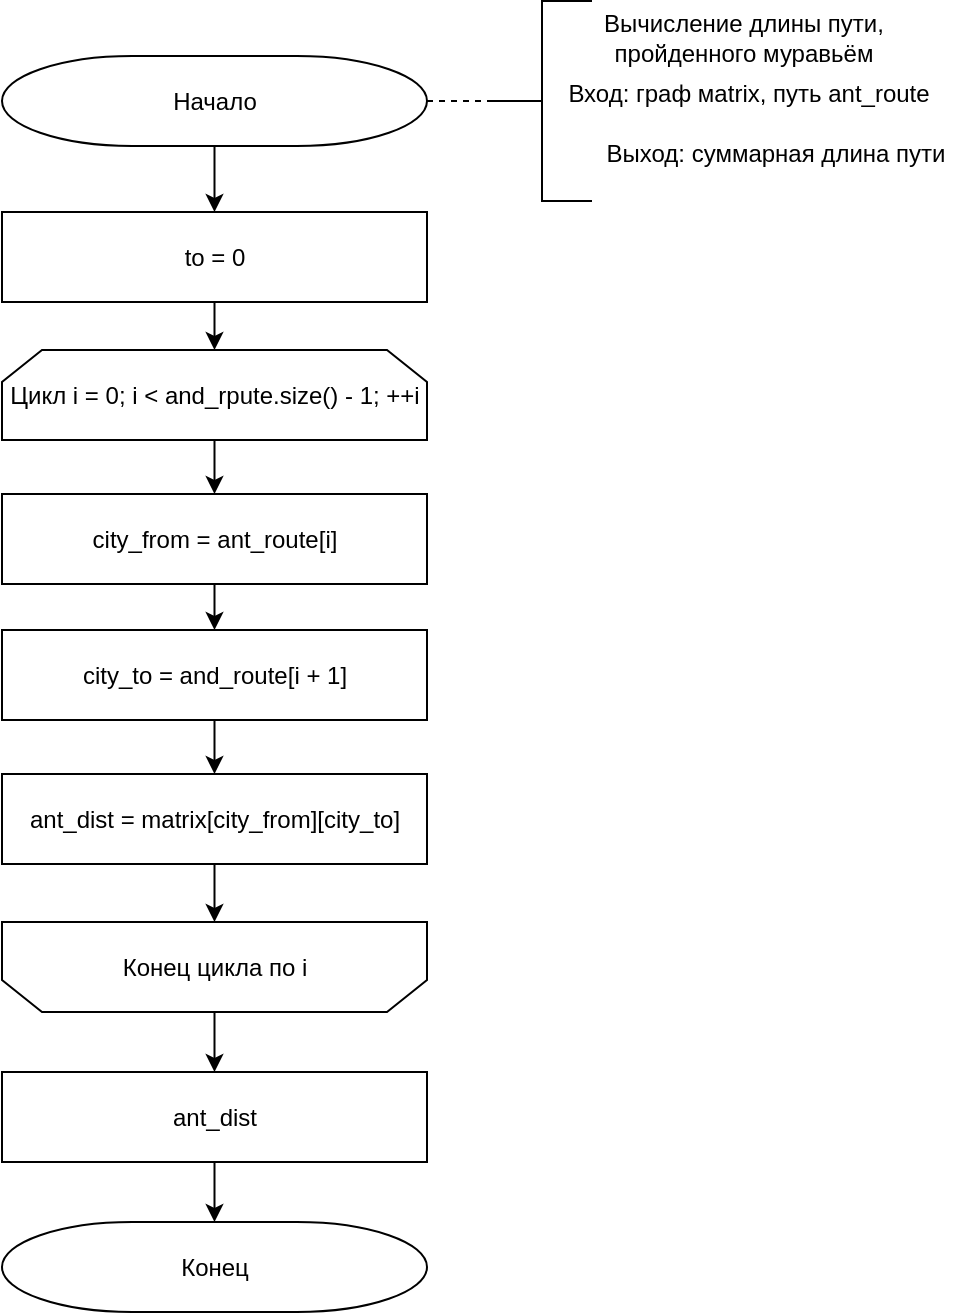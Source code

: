 <mxfile version="23.0.2" type="device">
  <diagram name="Page-1" id="5JqMrbOeXrTyXNtUPrqq">
    <mxGraphModel dx="941" dy="644" grid="0" gridSize="10" guides="1" tooltips="1" connect="1" arrows="1" fold="1" page="0" pageScale="1" pageWidth="850" pageHeight="1100" math="0" shadow="0">
      <root>
        <mxCell id="0" />
        <mxCell id="1" parent="0" />
        <mxCell id="K6wt2YQrgmyN0t2xq-fr-1" value="Начало" style="strokeWidth=1;html=1;shape=mxgraph.flowchart.terminator;whiteSpace=wrap;rotation=0;" parent="1" vertex="1">
          <mxGeometry x="312" y="344" width="212.5" height="45" as="geometry" />
        </mxCell>
        <mxCell id="K6wt2YQrgmyN0t2xq-fr-4" value="" style="strokeWidth=1;html=1;shape=mxgraph.flowchart.annotation_2;align=left;labelPosition=right;pointerEvents=1;" parent="1" vertex="1">
          <mxGeometry x="557" y="316.5" width="50" height="100" as="geometry" />
        </mxCell>
        <mxCell id="K6wt2YQrgmyN0t2xq-fr-5" value="" style="endArrow=none;dashed=1;html=1;rounded=0;exitX=1;exitY=0.5;exitDx=0;exitDy=0;exitPerimeter=0;entryX=0;entryY=0.5;entryDx=0;entryDy=0;entryPerimeter=0;" parent="1" source="K6wt2YQrgmyN0t2xq-fr-1" target="K6wt2YQrgmyN0t2xq-fr-4" edge="1">
          <mxGeometry width="50" height="50" relative="1" as="geometry">
            <mxPoint x="739" y="528" as="sourcePoint" />
            <mxPoint x="789" y="478" as="targetPoint" />
          </mxGeometry>
        </mxCell>
        <mxCell id="K6wt2YQrgmyN0t2xq-fr-6" value="Конец" style="strokeWidth=1;html=1;shape=mxgraph.flowchart.terminator;whiteSpace=wrap;rotation=0;" parent="1" vertex="1">
          <mxGeometry x="312" y="927" width="212.5" height="45" as="geometry" />
        </mxCell>
        <mxCell id="K6wt2YQrgmyN0t2xq-fr-7" value="city_from = ant_route[i]" style="rounded=0;whiteSpace=wrap;html=1;rotation=0;" parent="1" vertex="1">
          <mxGeometry x="312" y="563" width="212.5" height="45" as="geometry" />
        </mxCell>
        <mxCell id="K6wt2YQrgmyN0t2xq-fr-8" value="" style="endArrow=classic;html=1;rounded=0;entryX=0.5;entryY=0;entryDx=0;entryDy=0;entryPerimeter=0;exitX=0.5;exitY=1;exitDx=0;exitDy=0;" parent="1" source="K6wt2YQrgmyN0t2xq-fr-21" target="K6wt2YQrgmyN0t2xq-fr-6" edge="1">
          <mxGeometry width="50" height="50" relative="1" as="geometry">
            <mxPoint x="418.25" y="1375.0" as="sourcePoint" />
            <mxPoint x="549" y="1227" as="targetPoint" />
          </mxGeometry>
        </mxCell>
        <mxCell id="K6wt2YQrgmyN0t2xq-fr-10" value="" style="endArrow=classic;html=1;rounded=0;entryX=0.5;entryY=0;entryDx=0;entryDy=0;exitX=0.5;exitY=1;exitDx=0;exitDy=0;exitPerimeter=0;" parent="1" source="K6wt2YQrgmyN0t2xq-fr-1" target="K6wt2YQrgmyN0t2xq-fr-24" edge="1">
          <mxGeometry width="50" height="50" relative="1" as="geometry">
            <mxPoint x="404" y="578" as="sourcePoint" />
            <mxPoint x="418.25" y="280.5" as="targetPoint" />
          </mxGeometry>
        </mxCell>
        <mxCell id="K6wt2YQrgmyN0t2xq-fr-11" value="city_to = and_route[i + 1]" style="rounded=0;whiteSpace=wrap;html=1;rotation=0;" parent="1" vertex="1">
          <mxGeometry x="312" y="631" width="212.5" height="45" as="geometry" />
        </mxCell>
        <mxCell id="K6wt2YQrgmyN0t2xq-fr-12" value="" style="endArrow=classic;html=1;rounded=0;entryX=0.5;entryY=0;entryDx=0;entryDy=0;exitX=0.5;exitY=1;exitDx=0;exitDy=0;" parent="1" source="K6wt2YQrgmyN0t2xq-fr-7" target="K6wt2YQrgmyN0t2xq-fr-11" edge="1">
          <mxGeometry width="50" height="50" relative="1" as="geometry">
            <mxPoint x="461" y="1376" as="sourcePoint" />
            <mxPoint x="511" y="1326" as="targetPoint" />
          </mxGeometry>
        </mxCell>
        <mxCell id="K6wt2YQrgmyN0t2xq-fr-13" value="Цикл i = 0; i &amp;lt; and_rpute.size() - 1; ++i" style="shape=loopLimit;whiteSpace=wrap;html=1;rotation=0;" parent="1" vertex="1">
          <mxGeometry x="312" y="491" width="212.5" height="45" as="geometry" />
        </mxCell>
        <mxCell id="K6wt2YQrgmyN0t2xq-fr-14" value="Вычислениe длины пути, пройденного муравьём" style="text;html=1;strokeColor=none;fillColor=none;align=center;verticalAlign=middle;whiteSpace=wrap;rounded=0;" parent="1" vertex="1">
          <mxGeometry x="607" y="320" width="152" height="30" as="geometry" />
        </mxCell>
        <mxCell id="K6wt2YQrgmyN0t2xq-fr-15" value="Вход: граф мatrix, путь ant_route" style="text;html=1;strokeColor=none;fillColor=none;align=center;verticalAlign=middle;whiteSpace=wrap;rounded=0;" parent="1" vertex="1">
          <mxGeometry x="593" y="348" width="185" height="30" as="geometry" />
        </mxCell>
        <mxCell id="K6wt2YQrgmyN0t2xq-fr-16" value="Выход: суммарная длина пути" style="text;html=1;strokeColor=none;fillColor=none;align=center;verticalAlign=middle;whiteSpace=wrap;rounded=0;" parent="1" vertex="1">
          <mxGeometry x="601.75" y="378" width="194" height="30" as="geometry" />
        </mxCell>
        <mxCell id="K6wt2YQrgmyN0t2xq-fr-17" value="" style="endArrow=classic;html=1;rounded=0;entryX=0.5;entryY=0;entryDx=0;entryDy=0;exitX=0.5;exitY=1;exitDx=0;exitDy=0;" parent="1" source="K6wt2YQrgmyN0t2xq-fr-24" target="K6wt2YQrgmyN0t2xq-fr-13" edge="1">
          <mxGeometry width="50" height="50" relative="1" as="geometry">
            <mxPoint x="418.25" y="465" as="sourcePoint" />
            <mxPoint x="449" y="460" as="targetPoint" />
          </mxGeometry>
        </mxCell>
        <mxCell id="K6wt2YQrgmyN0t2xq-fr-18" value="" style="endArrow=classic;html=1;rounded=0;entryX=0.5;entryY=0;entryDx=0;entryDy=0;exitX=0.5;exitY=1;exitDx=0;exitDy=0;" parent="1" source="K6wt2YQrgmyN0t2xq-fr-13" target="K6wt2YQrgmyN0t2xq-fr-7" edge="1">
          <mxGeometry width="50" height="50" relative="1" as="geometry">
            <mxPoint x="399" y="510" as="sourcePoint" />
            <mxPoint x="418.25" y="567" as="targetPoint" />
          </mxGeometry>
        </mxCell>
        <mxCell id="K6wt2YQrgmyN0t2xq-fr-19" value="Конец цикла по i" style="shape=loopLimit;whiteSpace=wrap;html=1;strokeColor=default;fontFamily=Helvetica;fontSize=12;fontColor=default;fillColor=default;rotation=0;direction=west;" parent="1" vertex="1">
          <mxGeometry x="312" y="777" width="212.5" height="45" as="geometry" />
        </mxCell>
        <mxCell id="K6wt2YQrgmyN0t2xq-fr-20" value="" style="endArrow=classic;html=1;rounded=0;entryX=0.5;entryY=1;entryDx=0;entryDy=0;exitX=0.5;exitY=1;exitDx=0;exitDy=0;" parent="1" source="K6wt2YQrgmyN0t2xq-fr-25" target="K6wt2YQrgmyN0t2xq-fr-19" edge="1">
          <mxGeometry width="50" height="50" relative="1" as="geometry">
            <mxPoint x="418.25" y="814" as="sourcePoint" />
            <mxPoint x="527" y="649" as="targetPoint" />
          </mxGeometry>
        </mxCell>
        <mxCell id="K6wt2YQrgmyN0t2xq-fr-21" value="ant_dist" style="rounded=0;whiteSpace=wrap;html=1;rotation=0;" parent="1" vertex="1">
          <mxGeometry x="312" y="852" width="212.5" height="45" as="geometry" />
        </mxCell>
        <mxCell id="K6wt2YQrgmyN0t2xq-fr-22" value="" style="endArrow=classic;html=1;rounded=0;entryX=0.5;entryY=0;entryDx=0;entryDy=0;exitX=0.5;exitY=0;exitDx=0;exitDy=0;" parent="1" source="K6wt2YQrgmyN0t2xq-fr-19" target="K6wt2YQrgmyN0t2xq-fr-21" edge="1">
          <mxGeometry width="50" height="50" relative="1" as="geometry">
            <mxPoint x="410" y="832" as="sourcePoint" />
            <mxPoint x="460" y="782" as="targetPoint" />
          </mxGeometry>
        </mxCell>
        <mxCell id="K6wt2YQrgmyN0t2xq-fr-24" value="to = 0" style="rounded=0;whiteSpace=wrap;html=1;rotation=0;" parent="1" vertex="1">
          <mxGeometry x="312" y="422" width="212.5" height="45" as="geometry" />
        </mxCell>
        <mxCell id="K6wt2YQrgmyN0t2xq-fr-25" value="ant_dist = matrix[city_from][city_to]" style="rounded=0;whiteSpace=wrap;html=1;rotation=0;" parent="1" vertex="1">
          <mxGeometry x="312" y="703" width="212.5" height="45" as="geometry" />
        </mxCell>
        <mxCell id="K6wt2YQrgmyN0t2xq-fr-26" value="" style="endArrow=classic;html=1;rounded=0;entryX=0.5;entryY=0;entryDx=0;entryDy=0;exitX=0.5;exitY=1;exitDx=0;exitDy=0;" parent="1" source="K6wt2YQrgmyN0t2xq-fr-11" target="K6wt2YQrgmyN0t2xq-fr-25" edge="1">
          <mxGeometry width="50" height="50" relative="1" as="geometry">
            <mxPoint x="401" y="745" as="sourcePoint" />
            <mxPoint x="451" y="695" as="targetPoint" />
          </mxGeometry>
        </mxCell>
      </root>
    </mxGraphModel>
  </diagram>
</mxfile>
